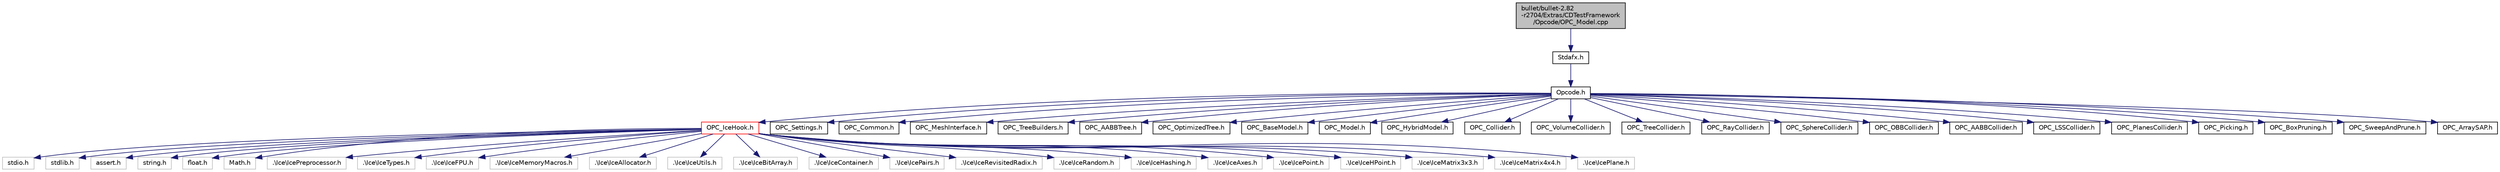 digraph "bullet/bullet-2.82-r2704/Extras/CDTestFramework/Opcode/OPC_Model.cpp"
{
  edge [fontname="Helvetica",fontsize="10",labelfontname="Helvetica",labelfontsize="10"];
  node [fontname="Helvetica",fontsize="10",shape=record];
  Node1 [label="bullet/bullet-2.82\l-r2704/Extras/CDTestFramework\l/Opcode/OPC_Model.cpp",height=0.2,width=0.4,color="black", fillcolor="grey75", style="filled", fontcolor="black"];
  Node1 -> Node2 [color="midnightblue",fontsize="10",style="solid"];
  Node2 [label="Stdafx.h",height=0.2,width=0.4,color="black", fillcolor="white", style="filled",URL="$bullet_2bullet-2_882-r2704_2_extras_2_c_d_test_framework_2_opcode_2stdafx_8h_source.html"];
  Node2 -> Node3 [color="midnightblue",fontsize="10",style="solid"];
  Node3 [label="Opcode.h",height=0.2,width=0.4,color="black", fillcolor="white", style="filled",URL="$_opcode_8h.html"];
  Node3 -> Node4 [color="midnightblue",fontsize="10",style="solid"];
  Node4 [label="OPC_IceHook.h",height=0.2,width=0.4,color="red", fillcolor="white", style="filled",URL="$_o_p_c___ice_hook_8h_source.html"];
  Node4 -> Node5 [color="midnightblue",fontsize="10",style="solid"];
  Node5 [label="stdio.h",height=0.2,width=0.4,color="grey75", fillcolor="white", style="filled"];
  Node4 -> Node6 [color="midnightblue",fontsize="10",style="solid"];
  Node6 [label="stdlib.h",height=0.2,width=0.4,color="grey75", fillcolor="white", style="filled"];
  Node4 -> Node7 [color="midnightblue",fontsize="10",style="solid"];
  Node7 [label="assert.h",height=0.2,width=0.4,color="grey75", fillcolor="white", style="filled"];
  Node4 -> Node8 [color="midnightblue",fontsize="10",style="solid"];
  Node8 [label="string.h",height=0.2,width=0.4,color="grey75", fillcolor="white", style="filled"];
  Node4 -> Node9 [color="midnightblue",fontsize="10",style="solid"];
  Node9 [label="float.h",height=0.2,width=0.4,color="grey75", fillcolor="white", style="filled"];
  Node4 -> Node10 [color="midnightblue",fontsize="10",style="solid"];
  Node10 [label="Math.h",height=0.2,width=0.4,color="grey75", fillcolor="white", style="filled"];
  Node4 -> Node11 [color="midnightblue",fontsize="10",style="solid"];
  Node11 [label=".\\Ice\\IcePreprocessor.h",height=0.2,width=0.4,color="grey75", fillcolor="white", style="filled"];
  Node4 -> Node12 [color="midnightblue",fontsize="10",style="solid"];
  Node12 [label=".\\Ice\\IceTypes.h",height=0.2,width=0.4,color="grey75", fillcolor="white", style="filled"];
  Node4 -> Node13 [color="midnightblue",fontsize="10",style="solid"];
  Node13 [label=".\\Ice\\IceFPU.h",height=0.2,width=0.4,color="grey75", fillcolor="white", style="filled"];
  Node4 -> Node14 [color="midnightblue",fontsize="10",style="solid"];
  Node14 [label=".\\Ice\\IceMemoryMacros.h",height=0.2,width=0.4,color="grey75", fillcolor="white", style="filled"];
  Node4 -> Node15 [color="midnightblue",fontsize="10",style="solid"];
  Node15 [label=".\\Ice\\IceAllocator.h",height=0.2,width=0.4,color="grey75", fillcolor="white", style="filled"];
  Node4 -> Node16 [color="midnightblue",fontsize="10",style="solid"];
  Node16 [label=".\\Ice\\IceUtils.h",height=0.2,width=0.4,color="grey75", fillcolor="white", style="filled"];
  Node4 -> Node17 [color="midnightblue",fontsize="10",style="solid"];
  Node17 [label=".\\Ice\\IceBitArray.h",height=0.2,width=0.4,color="grey75", fillcolor="white", style="filled"];
  Node4 -> Node18 [color="midnightblue",fontsize="10",style="solid"];
  Node18 [label=".\\Ice\\IceContainer.h",height=0.2,width=0.4,color="grey75", fillcolor="white", style="filled"];
  Node4 -> Node19 [color="midnightblue",fontsize="10",style="solid"];
  Node19 [label=".\\Ice\\IcePairs.h",height=0.2,width=0.4,color="grey75", fillcolor="white", style="filled"];
  Node4 -> Node20 [color="midnightblue",fontsize="10",style="solid"];
  Node20 [label=".\\Ice\\IceRevisitedRadix.h",height=0.2,width=0.4,color="grey75", fillcolor="white", style="filled"];
  Node4 -> Node21 [color="midnightblue",fontsize="10",style="solid"];
  Node21 [label=".\\Ice\\IceRandom.h",height=0.2,width=0.4,color="grey75", fillcolor="white", style="filled"];
  Node4 -> Node22 [color="midnightblue",fontsize="10",style="solid"];
  Node22 [label=".\\Ice\\IceHashing.h",height=0.2,width=0.4,color="grey75", fillcolor="white", style="filled"];
  Node4 -> Node23 [color="midnightblue",fontsize="10",style="solid"];
  Node23 [label=".\\Ice\\IceAxes.h",height=0.2,width=0.4,color="grey75", fillcolor="white", style="filled"];
  Node4 -> Node24 [color="midnightblue",fontsize="10",style="solid"];
  Node24 [label=".\\Ice\\IcePoint.h",height=0.2,width=0.4,color="grey75", fillcolor="white", style="filled"];
  Node4 -> Node25 [color="midnightblue",fontsize="10",style="solid"];
  Node25 [label=".\\Ice\\IceHPoint.h",height=0.2,width=0.4,color="grey75", fillcolor="white", style="filled"];
  Node4 -> Node26 [color="midnightblue",fontsize="10",style="solid"];
  Node26 [label=".\\Ice\\IceMatrix3x3.h",height=0.2,width=0.4,color="grey75", fillcolor="white", style="filled"];
  Node4 -> Node27 [color="midnightblue",fontsize="10",style="solid"];
  Node27 [label=".\\Ice\\IceMatrix4x4.h",height=0.2,width=0.4,color="grey75", fillcolor="white", style="filled"];
  Node4 -> Node28 [color="midnightblue",fontsize="10",style="solid"];
  Node28 [label=".\\Ice\\IcePlane.h",height=0.2,width=0.4,color="grey75", fillcolor="white", style="filled"];
  Node3 -> Node29 [color="midnightblue",fontsize="10",style="solid"];
  Node29 [label="OPC_Settings.h",height=0.2,width=0.4,color="black", fillcolor="white", style="filled",URL="$_o_p_c___settings_8h.html"];
  Node3 -> Node30 [color="midnightblue",fontsize="10",style="solid"];
  Node30 [label="OPC_Common.h",height=0.2,width=0.4,color="black", fillcolor="white", style="filled",URL="$_o_p_c___common_8h.html"];
  Node3 -> Node31 [color="midnightblue",fontsize="10",style="solid"];
  Node31 [label="OPC_MeshInterface.h",height=0.2,width=0.4,color="black", fillcolor="white", style="filled",URL="$_o_p_c___mesh_interface_8h.html"];
  Node3 -> Node32 [color="midnightblue",fontsize="10",style="solid"];
  Node32 [label="OPC_TreeBuilders.h",height=0.2,width=0.4,color="black", fillcolor="white", style="filled",URL="$_o_p_c___tree_builders_8h.html"];
  Node3 -> Node33 [color="midnightblue",fontsize="10",style="solid"];
  Node33 [label="OPC_AABBTree.h",height=0.2,width=0.4,color="black", fillcolor="white", style="filled",URL="$_o_p_c___a_a_b_b_tree_8h.html"];
  Node3 -> Node34 [color="midnightblue",fontsize="10",style="solid"];
  Node34 [label="OPC_OptimizedTree.h",height=0.2,width=0.4,color="black", fillcolor="white", style="filled",URL="$_o_p_c___optimized_tree_8h.html"];
  Node3 -> Node35 [color="midnightblue",fontsize="10",style="solid"];
  Node35 [label="OPC_BaseModel.h",height=0.2,width=0.4,color="black", fillcolor="white", style="filled",URL="$_o_p_c___base_model_8h.html"];
  Node3 -> Node36 [color="midnightblue",fontsize="10",style="solid"];
  Node36 [label="OPC_Model.h",height=0.2,width=0.4,color="black", fillcolor="white", style="filled",URL="$_o_p_c___model_8h.html"];
  Node3 -> Node37 [color="midnightblue",fontsize="10",style="solid"];
  Node37 [label="OPC_HybridModel.h",height=0.2,width=0.4,color="black", fillcolor="white", style="filled",URL="$_o_p_c___hybrid_model_8h.html"];
  Node3 -> Node38 [color="midnightblue",fontsize="10",style="solid"];
  Node38 [label="OPC_Collider.h",height=0.2,width=0.4,color="black", fillcolor="white", style="filled",URL="$_o_p_c___collider_8h.html"];
  Node3 -> Node39 [color="midnightblue",fontsize="10",style="solid"];
  Node39 [label="OPC_VolumeCollider.h",height=0.2,width=0.4,color="black", fillcolor="white", style="filled",URL="$_o_p_c___volume_collider_8h.html"];
  Node3 -> Node40 [color="midnightblue",fontsize="10",style="solid"];
  Node40 [label="OPC_TreeCollider.h",height=0.2,width=0.4,color="black", fillcolor="white", style="filled",URL="$_o_p_c___tree_collider_8h.html"];
  Node3 -> Node41 [color="midnightblue",fontsize="10",style="solid"];
  Node41 [label="OPC_RayCollider.h",height=0.2,width=0.4,color="black", fillcolor="white", style="filled",URL="$_o_p_c___ray_collider_8h.html"];
  Node3 -> Node42 [color="midnightblue",fontsize="10",style="solid"];
  Node42 [label="OPC_SphereCollider.h",height=0.2,width=0.4,color="black", fillcolor="white", style="filled",URL="$_o_p_c___sphere_collider_8h.html"];
  Node3 -> Node43 [color="midnightblue",fontsize="10",style="solid"];
  Node43 [label="OPC_OBBCollider.h",height=0.2,width=0.4,color="black", fillcolor="white", style="filled",URL="$_o_p_c___o_b_b_collider_8h.html"];
  Node3 -> Node44 [color="midnightblue",fontsize="10",style="solid"];
  Node44 [label="OPC_AABBCollider.h",height=0.2,width=0.4,color="black", fillcolor="white", style="filled",URL="$_o_p_c___a_a_b_b_collider_8h.html"];
  Node3 -> Node45 [color="midnightblue",fontsize="10",style="solid"];
  Node45 [label="OPC_LSSCollider.h",height=0.2,width=0.4,color="black", fillcolor="white", style="filled",URL="$_o_p_c___l_s_s_collider_8h.html"];
  Node3 -> Node46 [color="midnightblue",fontsize="10",style="solid"];
  Node46 [label="OPC_PlanesCollider.h",height=0.2,width=0.4,color="black", fillcolor="white", style="filled",URL="$_o_p_c___planes_collider_8h.html"];
  Node3 -> Node47 [color="midnightblue",fontsize="10",style="solid"];
  Node47 [label="OPC_Picking.h",height=0.2,width=0.4,color="black", fillcolor="white", style="filled",URL="$_o_p_c___picking_8h.html"];
  Node3 -> Node48 [color="midnightblue",fontsize="10",style="solid"];
  Node48 [label="OPC_BoxPruning.h",height=0.2,width=0.4,color="black", fillcolor="white", style="filled",URL="$_o_p_c___box_pruning_8h_source.html"];
  Node3 -> Node49 [color="midnightblue",fontsize="10",style="solid"];
  Node49 [label="OPC_SweepAndPrune.h",height=0.2,width=0.4,color="black", fillcolor="white", style="filled",URL="$_o_p_c___sweep_and_prune_8h.html"];
  Node3 -> Node50 [color="midnightblue",fontsize="10",style="solid"];
  Node50 [label="OPC_ArraySAP.h",height=0.2,width=0.4,color="black", fillcolor="white", style="filled",URL="$_o_p_c___array_s_a_p_8h.html"];
}
